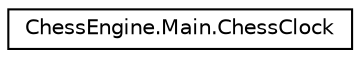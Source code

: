 digraph G
{
  edge [fontname="Helvetica",fontsize="10",labelfontname="Helvetica",labelfontsize="10"];
  node [fontname="Helvetica",fontsize="10",shape=record];
  rankdir=LR;
  Node1 [label="ChessEngine.Main.ChessClock",height=0.2,width=0.4,color="black", fillcolor="white", style="filled",URL="$class_chess_engine_1_1_main_1_1_chess_clock.html"];
}
